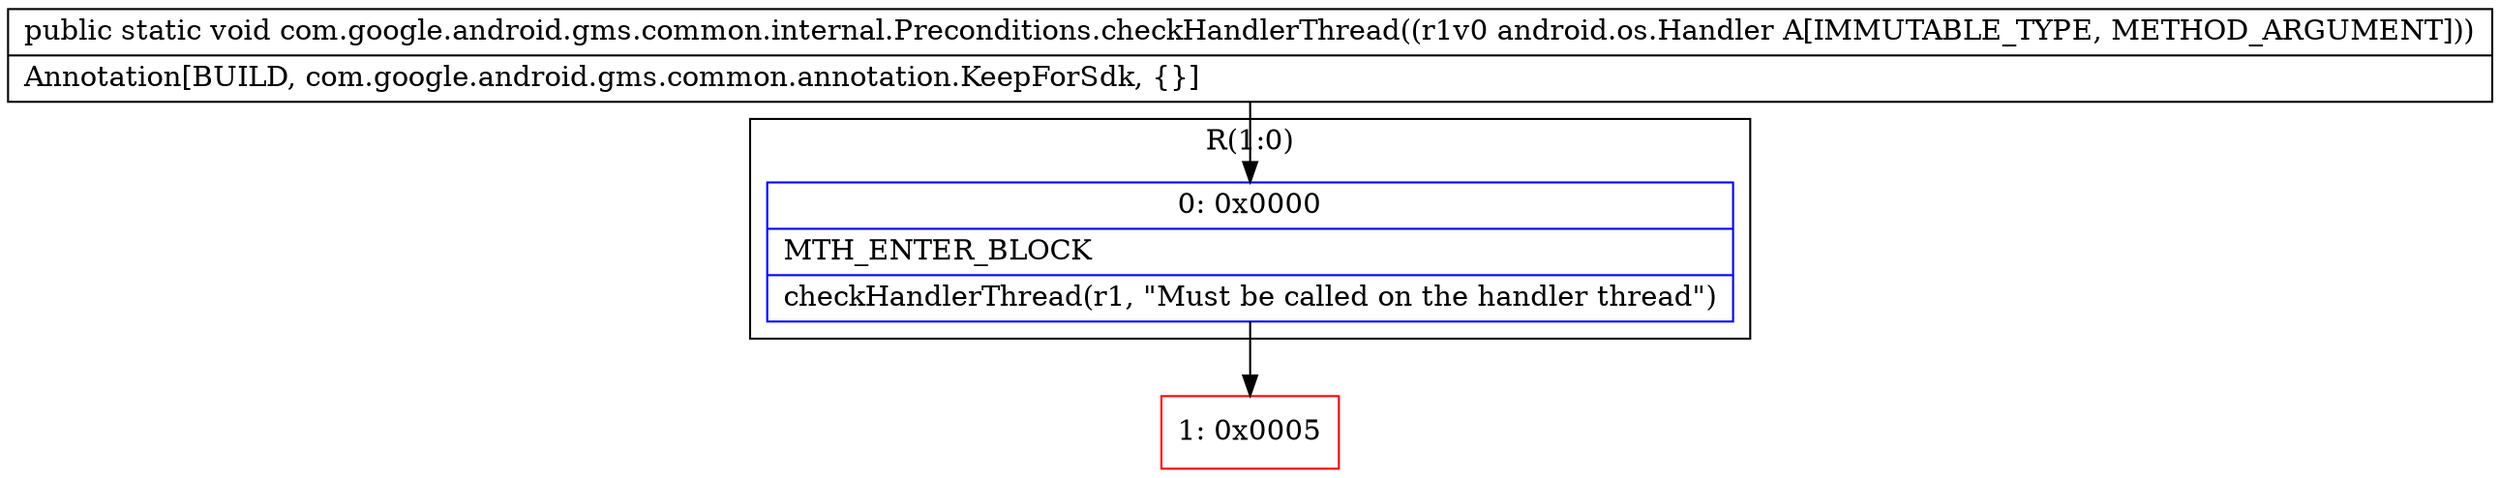 digraph "CFG forcom.google.android.gms.common.internal.Preconditions.checkHandlerThread(Landroid\/os\/Handler;)V" {
subgraph cluster_Region_2911282 {
label = "R(1:0)";
node [shape=record,color=blue];
Node_0 [shape=record,label="{0\:\ 0x0000|MTH_ENTER_BLOCK\l|checkHandlerThread(r1, \"Must be called on the handler thread\")\l}"];
}
Node_1 [shape=record,color=red,label="{1\:\ 0x0005}"];
MethodNode[shape=record,label="{public static void com.google.android.gms.common.internal.Preconditions.checkHandlerThread((r1v0 android.os.Handler A[IMMUTABLE_TYPE, METHOD_ARGUMENT]))  | Annotation[BUILD, com.google.android.gms.common.annotation.KeepForSdk, \{\}]\l}"];
MethodNode -> Node_0;
Node_0 -> Node_1;
}

